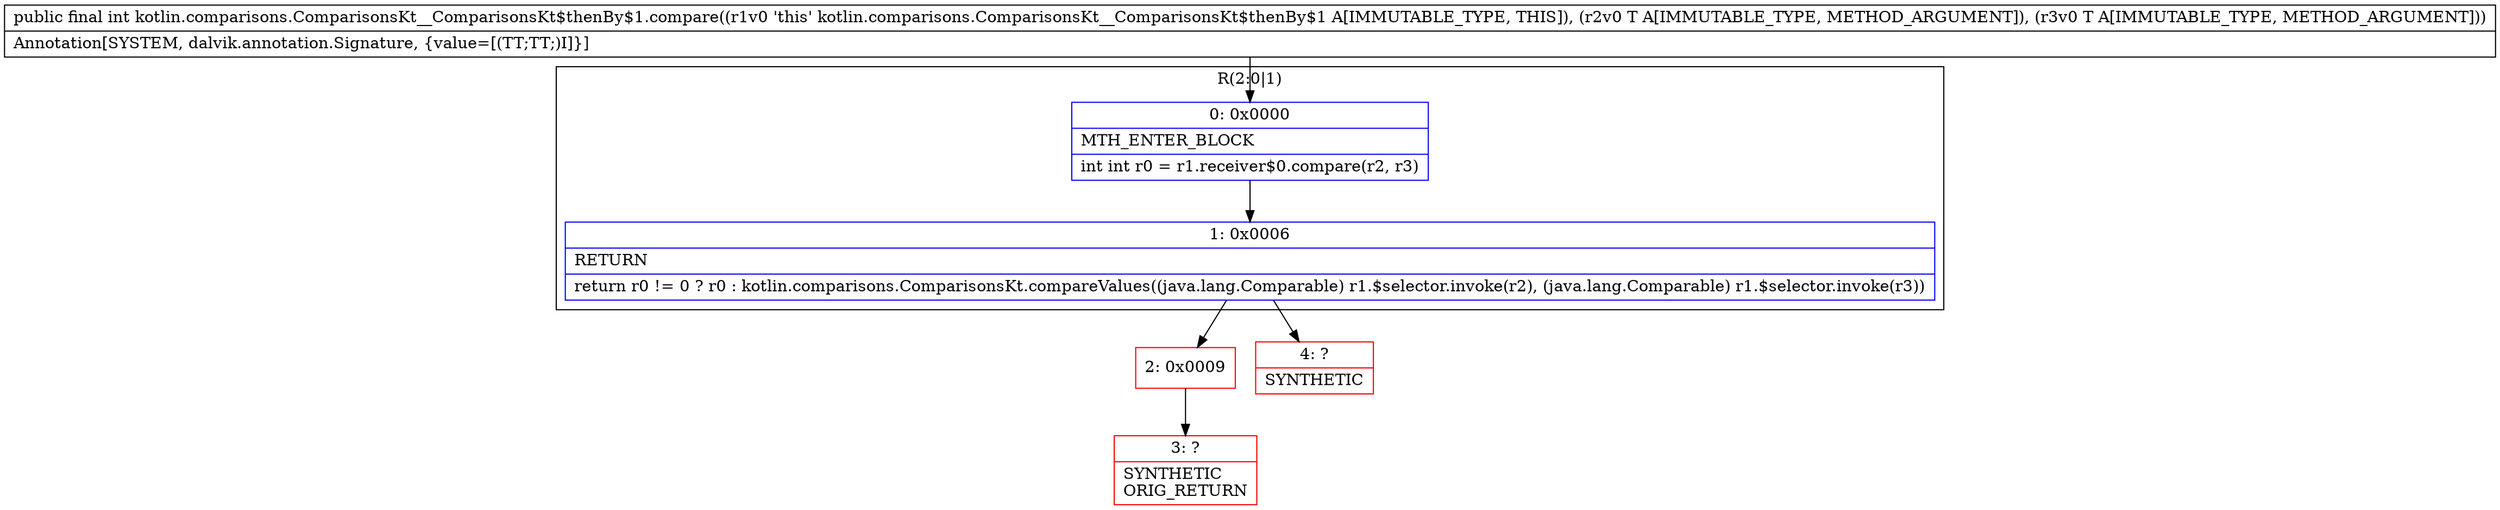 digraph "CFG forkotlin.comparisons.ComparisonsKt__ComparisonsKt$thenBy$1.compare(Ljava\/lang\/Object;Ljava\/lang\/Object;)I" {
subgraph cluster_Region_609887896 {
label = "R(2:0|1)";
node [shape=record,color=blue];
Node_0 [shape=record,label="{0\:\ 0x0000|MTH_ENTER_BLOCK\l|int int r0 = r1.receiver$0.compare(r2, r3)\l}"];
Node_1 [shape=record,label="{1\:\ 0x0006|RETURN\l|return r0 != 0 ? r0 : kotlin.comparisons.ComparisonsKt.compareValues((java.lang.Comparable) r1.$selector.invoke(r2), (java.lang.Comparable) r1.$selector.invoke(r3))\l}"];
}
Node_2 [shape=record,color=red,label="{2\:\ 0x0009}"];
Node_3 [shape=record,color=red,label="{3\:\ ?|SYNTHETIC\lORIG_RETURN\l}"];
Node_4 [shape=record,color=red,label="{4\:\ ?|SYNTHETIC\l}"];
MethodNode[shape=record,label="{public final int kotlin.comparisons.ComparisonsKt__ComparisonsKt$thenBy$1.compare((r1v0 'this' kotlin.comparisons.ComparisonsKt__ComparisonsKt$thenBy$1 A[IMMUTABLE_TYPE, THIS]), (r2v0 T A[IMMUTABLE_TYPE, METHOD_ARGUMENT]), (r3v0 T A[IMMUTABLE_TYPE, METHOD_ARGUMENT]))  | Annotation[SYSTEM, dalvik.annotation.Signature, \{value=[(TT;TT;)I]\}]\l}"];
MethodNode -> Node_0;
Node_0 -> Node_1;
Node_1 -> Node_2;
Node_1 -> Node_4;
Node_2 -> Node_3;
}

